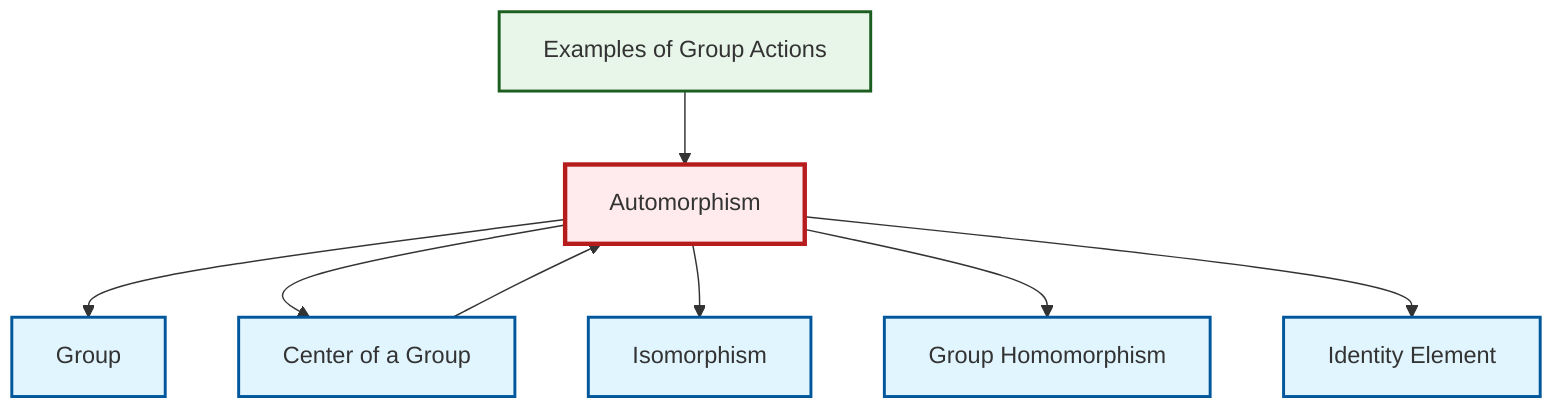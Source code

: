 graph TD
    classDef definition fill:#e1f5fe,stroke:#01579b,stroke-width:2px
    classDef theorem fill:#f3e5f5,stroke:#4a148c,stroke-width:2px
    classDef axiom fill:#fff3e0,stroke:#e65100,stroke-width:2px
    classDef example fill:#e8f5e9,stroke:#1b5e20,stroke-width:2px
    classDef current fill:#ffebee,stroke:#b71c1c,stroke-width:3px
    ex-group-action-examples["Examples of Group Actions"]:::example
    def-identity-element["Identity Element"]:::definition
    def-center-of-group["Center of a Group"]:::definition
    def-isomorphism["Isomorphism"]:::definition
    def-automorphism["Automorphism"]:::definition
    def-group["Group"]:::definition
    def-homomorphism["Group Homomorphism"]:::definition
    def-center-of-group --> def-automorphism
    def-automorphism --> def-group
    def-automorphism --> def-center-of-group
    ex-group-action-examples --> def-automorphism
    def-automorphism --> def-isomorphism
    def-automorphism --> def-homomorphism
    def-automorphism --> def-identity-element
    class def-automorphism current
